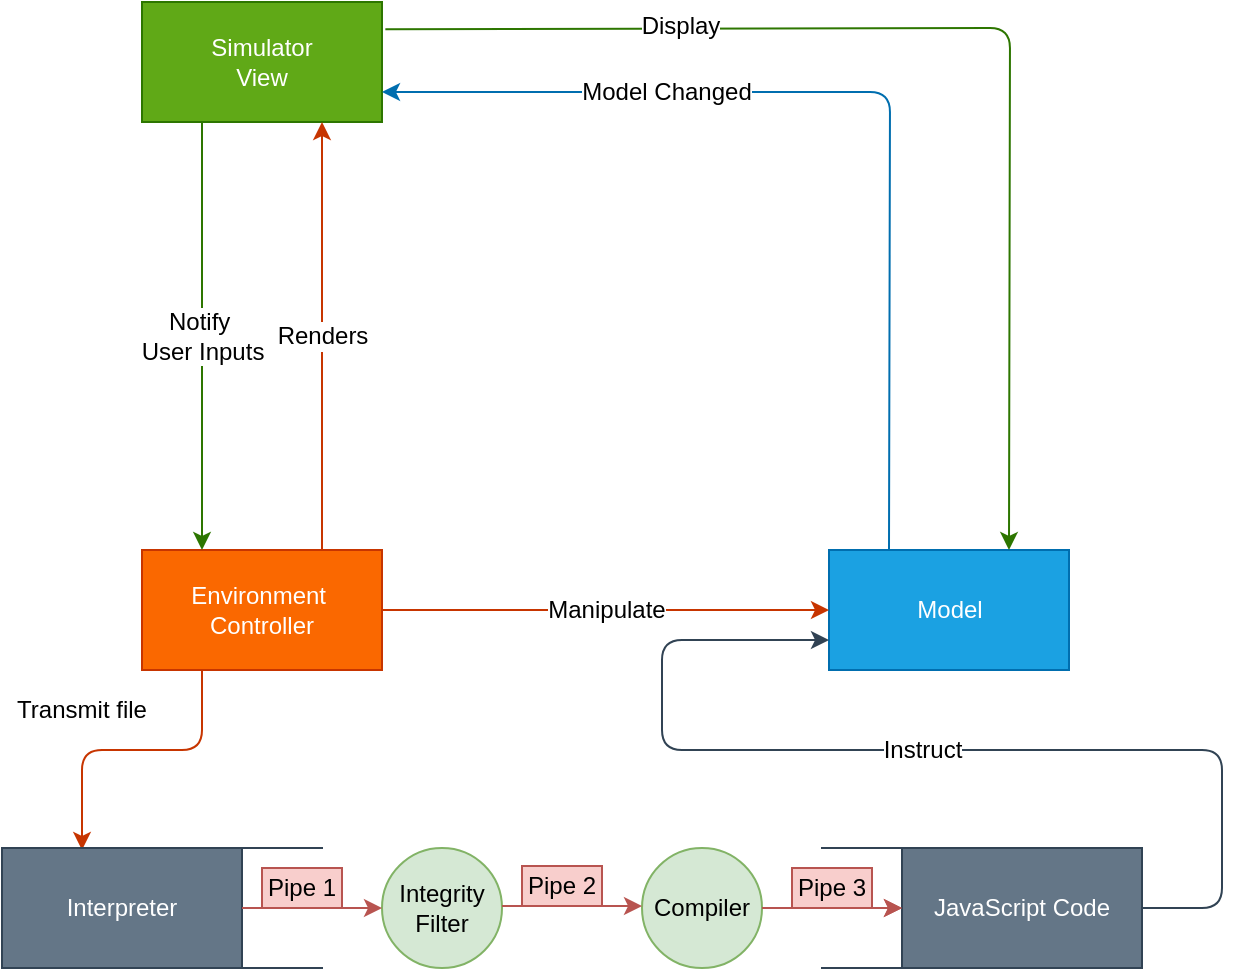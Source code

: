 <mxfile version="12.3.8" type="device" pages="2"><diagram id="1trE2REFxqnqZmuTRZyQ" name="Page-1"><mxGraphModel dx="1078" dy="568" grid="1" gridSize="10" guides="1" tooltips="1" connect="1" arrows="1" fold="1" page="1" pageScale="1" pageWidth="827" pageHeight="1169" math="0" shadow="0"><root><mxCell id="0"/><mxCell id="1" parent="0"/><mxCell id="OVcSoYiSIXlitFYiV0N6-7" value="Environment&amp;nbsp; Controller" style="rounded=0;whiteSpace=wrap;html=1;fillColor=#fa6800;strokeColor=#C73500;fontColor=#ffffff;" parent="1" vertex="1"><mxGeometry x="150" y="551" width="120" height="60" as="geometry"/></mxCell><mxCell id="OVcSoYiSIXlitFYiV0N6-8" value="Simulator&lt;br&gt;View" style="rounded=0;whiteSpace=wrap;html=1;fillColor=#60a917;strokeColor=#2D7600;fontColor=#ffffff;" parent="1" vertex="1"><mxGeometry x="150" y="277" width="120" height="60" as="geometry"/></mxCell><mxCell id="OVcSoYiSIXlitFYiV0N6-22" value="Model" style="rounded=0;whiteSpace=wrap;html=1;fillColor=#1ba1e2;strokeColor=#006EAF;fontColor=#ffffff;" parent="1" vertex="1"><mxGeometry x="493.5" y="551" width="120" height="60" as="geometry"/></mxCell><mxCell id="OVcSoYiSIXlitFYiV0N6-23" value="Notify&amp;nbsp;&lt;br style=&quot;font-size: 12px;&quot;&gt;User Inputs" style="endArrow=classic;html=1;entryX=0.25;entryY=0;entryDx=0;entryDy=0;exitX=0.25;exitY=1;exitDx=0;exitDy=0;fillColor=#60a917;strokeColor=#2D7600;fontSize=12;" parent="1" source="OVcSoYiSIXlitFYiV0N6-8" target="OVcSoYiSIXlitFYiV0N6-7" edge="1"><mxGeometry width="50" height="50" relative="1" as="geometry"><mxPoint x="150.72" y="364.664" as="sourcePoint"/><mxPoint x="80" y="431" as="targetPoint"/><Array as="points"><mxPoint x="180" y="440"/></Array></mxGeometry></mxCell><mxCell id="OVcSoYiSIXlitFYiV0N6-29" value="Manipulate" style="endArrow=classic;html=1;exitX=1;exitY=0.5;exitDx=0;exitDy=0;entryX=0;entryY=0.5;entryDx=0;entryDy=0;fillColor=#fa6800;strokeColor=#C73500;fontSize=12;" parent="1" source="OVcSoYiSIXlitFYiV0N6-7" target="OVcSoYiSIXlitFYiV0N6-22" edge="1"><mxGeometry width="50" height="50" relative="1" as="geometry"><mxPoint x="450" y="621" as="sourcePoint"/><mxPoint x="480" y="581" as="targetPoint"/></mxGeometry></mxCell><mxCell id="OVcSoYiSIXlitFYiV0N6-30" value="Display" style="endArrow=classic;html=1;exitX=1.014;exitY=0.228;exitDx=0;exitDy=0;entryX=0.75;entryY=0;entryDx=0;entryDy=0;fillColor=#60a917;strokeColor=#2D7600;fontSize=12;exitPerimeter=0;" parent="1" source="OVcSoYiSIXlitFYiV0N6-8" target="OVcSoYiSIXlitFYiV0N6-22" edge="1"><mxGeometry x="-0.485" y="1" width="50" height="50" relative="1" as="geometry"><mxPoint x="610" y="545" as="sourcePoint"/><mxPoint x="520" y="531" as="targetPoint"/><Array as="points"><mxPoint x="584" y="290"/></Array><mxPoint as="offset"/></mxGeometry></mxCell><mxCell id="OVcSoYiSIXlitFYiV0N6-34" value="Instruct" style="endArrow=classic;html=1;entryX=0;entryY=0.75;entryDx=0;entryDy=0;exitX=1;exitY=0.5;exitDx=0;exitDy=0;fontSize=12;fillColor=#647687;strokeColor=#314354;" parent="1" source="lw776hHeKgo3wFGgpsky-15" target="OVcSoYiSIXlitFYiV0N6-22" edge="1"><mxGeometry width="50" height="50" relative="1" as="geometry"><mxPoint x="690" y="730" as="sourcePoint"/><mxPoint x="690" y="606" as="targetPoint"/><Array as="points"><mxPoint x="690" y="730"/><mxPoint x="690" y="651"/><mxPoint x="640" y="651"/><mxPoint x="410" y="651"/><mxPoint x="410" y="596"/></Array></mxGeometry></mxCell><mxCell id="OVcSoYiSIXlitFYiV0N6-39" value="Renders" style="endArrow=classic;html=1;exitX=0.75;exitY=0;exitDx=0;exitDy=0;fillColor=#fa6800;strokeColor=#C73500;entryX=0.75;entryY=1;entryDx=0;entryDy=0;fontSize=12;" parent="1" source="OVcSoYiSIXlitFYiV0N6-7" target="OVcSoYiSIXlitFYiV0N6-8" edge="1"><mxGeometry width="50" height="50" relative="1" as="geometry"><mxPoint x="255" y="530" as="sourcePoint"/><mxPoint x="240" y="340" as="targetPoint"/></mxGeometry></mxCell><mxCell id="R7-smUtsUtTTinOIe5R--2" value="" style="endArrow=classic;html=1;exitX=0.25;exitY=1;exitDx=0;exitDy=0;entryX=0.5;entryY=0;entryDx=0;entryDy=0;fillColor=#fa6800;strokeColor=#C73500;" parent="1" source="OVcSoYiSIXlitFYiV0N6-7" edge="1"><mxGeometry width="50" height="50" relative="1" as="geometry"><mxPoint x="60" y="671" as="sourcePoint"/><mxPoint x="120" y="701" as="targetPoint"/><Array as="points"><mxPoint x="180" y="651"/><mxPoint x="120" y="651"/></Array></mxGeometry></mxCell><mxCell id="R7-smUtsUtTTinOIe5R--3" value="Transmit file" style="text;html=1;strokeColor=none;fillColor=none;align=center;verticalAlign=middle;whiteSpace=wrap;rounded=0;" parent="1" vertex="1"><mxGeometry x="80" y="621" width="80" height="20" as="geometry"/></mxCell><mxCell id="lw776hHeKgo3wFGgpsky-14" value="Interpreter" style="rounded=0;whiteSpace=wrap;html=1;fillColor=#647687;strokeColor=#314354;fontColor=#ffffff;" vertex="1" parent="1"><mxGeometry x="80" y="700" width="120" height="60" as="geometry"/></mxCell><mxCell id="lw776hHeKgo3wFGgpsky-15" value="JavaScript Code" style="rounded=0;whiteSpace=wrap;html=1;fillColor=#647687;strokeColor=#314354;fontColor=#ffffff;" vertex="1" parent="1"><mxGeometry x="530" y="700" width="120" height="60" as="geometry"/></mxCell><mxCell id="lw776hHeKgo3wFGgpsky-16" value="" style="shape=partialRectangle;whiteSpace=wrap;html=1;left=0;right=0;fillColor=none;strokeColor=#314354;fontColor=#ffffff;" vertex="1" parent="1"><mxGeometry x="200" y="700" width="40" height="60" as="geometry"/></mxCell><mxCell id="lw776hHeKgo3wFGgpsky-17" value="" style="shape=partialRectangle;whiteSpace=wrap;html=1;left=0;right=0;fillColor=none;rotation=180;strokeColor=#314354;fontColor=#ffffff;" vertex="1" parent="1"><mxGeometry x="490" y="700" width="40" height="60" as="geometry"/></mxCell><mxCell id="lw776hHeKgo3wFGgpsky-18" value="Integrity Filter" style="ellipse;whiteSpace=wrap;html=1;aspect=fixed;fillColor=#d5e8d4;strokeColor=#82b366;" vertex="1" parent="1"><mxGeometry x="270" y="700" width="60" height="60" as="geometry"/></mxCell><mxCell id="lw776hHeKgo3wFGgpsky-19" value="" style="edgeStyle=orthogonalEdgeStyle;rounded=0;orthogonalLoop=1;jettySize=auto;html=1;fillColor=#f8cecc;strokeColor=#b85450;" edge="1" parent="1" source="lw776hHeKgo3wFGgpsky-20" target="lw776hHeKgo3wFGgpsky-15"><mxGeometry relative="1" as="geometry"/></mxCell><mxCell id="lw776hHeKgo3wFGgpsky-20" value="Compiler" style="ellipse;whiteSpace=wrap;html=1;aspect=fixed;fillColor=#d5e8d4;strokeColor=#82b366;" vertex="1" parent="1"><mxGeometry x="400" y="700" width="60" height="60" as="geometry"/></mxCell><mxCell id="lw776hHeKgo3wFGgpsky-21" value="" style="endArrow=classic;html=1;exitX=0;exitY=0.5;exitDx=0;exitDy=0;entryX=0;entryY=0.5;entryDx=0;entryDy=0;fillColor=#f8cecc;strokeColor=#b85450;" edge="1" parent="1" source="lw776hHeKgo3wFGgpsky-16" target="lw776hHeKgo3wFGgpsky-18"><mxGeometry width="50" height="50" relative="1" as="geometry"><mxPoint x="200" y="810" as="sourcePoint"/><mxPoint x="250" y="760" as="targetPoint"/></mxGeometry></mxCell><mxCell id="lw776hHeKgo3wFGgpsky-22" value="" style="endArrow=classic;html=1;exitX=0;exitY=0.5;exitDx=0;exitDy=0;entryX=0;entryY=0.5;entryDx=0;entryDy=0;fillColor=#f8cecc;strokeColor=#b85450;" edge="1" parent="1"><mxGeometry width="50" height="50" relative="1" as="geometry"><mxPoint x="460" y="730" as="sourcePoint"/><mxPoint x="530" y="730" as="targetPoint"/></mxGeometry></mxCell><mxCell id="lw776hHeKgo3wFGgpsky-23" value="Pipe 1" style="text;html=1;strokeColor=#b85450;fillColor=#f8cecc;align=center;verticalAlign=middle;whiteSpace=wrap;rounded=0;" vertex="1" parent="1"><mxGeometry x="210" y="710" width="40" height="20" as="geometry"/></mxCell><mxCell id="lw776hHeKgo3wFGgpsky-24" value="Pipe 2" style="text;html=1;strokeColor=#b85450;fillColor=#f8cecc;align=center;verticalAlign=middle;whiteSpace=wrap;rounded=0;" vertex="1" parent="1"><mxGeometry x="340" y="709" width="40" height="20" as="geometry"/></mxCell><mxCell id="lw776hHeKgo3wFGgpsky-25" value="Pipe 3" style="text;html=1;strokeColor=#b85450;fillColor=#f8cecc;align=center;verticalAlign=middle;whiteSpace=wrap;rounded=0;" vertex="1" parent="1"><mxGeometry x="475" y="710" width="40" height="20" as="geometry"/></mxCell><mxCell id="lw776hHeKgo3wFGgpsky-26" value="" style="endArrow=classic;html=1;exitX=0;exitY=0.5;exitDx=0;exitDy=0;entryX=0;entryY=0.5;entryDx=0;entryDy=0;fillColor=#f8cecc;strokeColor=#b85450;" edge="1" parent="1"><mxGeometry width="50" height="50" relative="1" as="geometry"><mxPoint x="330" y="729" as="sourcePoint"/><mxPoint x="400.0" y="729" as="targetPoint"/></mxGeometry></mxCell><mxCell id="lw776hHeKgo3wFGgpsky-27" value="Model Changed" style="endArrow=classic;html=1;exitX=0.25;exitY=0;exitDx=0;exitDy=0;entryX=1;entryY=0.75;entryDx=0;entryDy=0;fillColor=#1ba1e2;strokeColor=#006EAF;fontSize=12;" edge="1" parent="1" source="OVcSoYiSIXlitFYiV0N6-22" target="OVcSoYiSIXlitFYiV0N6-8"><mxGeometry x="0.415" width="50" height="50" relative="1" as="geometry"><mxPoint x="395" y="435.5" as="sourcePoint"/><mxPoint x="445" y="385.5" as="targetPoint"/><Array as="points"><mxPoint x="524" y="322"/></Array><mxPoint as="offset"/></mxGeometry></mxCell></root></mxGraphModel></diagram><diagram id="a9G28o7kyk61H317D1lF" name="Page-2"><mxGraphModel dx="916" dy="483" grid="1" gridSize="10" guides="1" tooltips="1" connect="1" arrows="1" fold="1" page="1" pageScale="1" pageWidth="827" pageHeight="1169" math="0" shadow="0"><root><mxCell id="RLQP86EGyR1XnNiT6Pg1-0"/><mxCell id="RLQP86EGyR1XnNiT6Pg1-1" parent="RLQP86EGyR1XnNiT6Pg1-0"/><mxCell id="1evIH6MbEA4LZFhDcLXo-0" value="Creator Controller" style="rounded=0;whiteSpace=wrap;html=1;fillColor=#fa6800;strokeColor=#C73500;fontColor=#ffffff;" vertex="1" parent="RLQP86EGyR1XnNiT6Pg1-1"><mxGeometry x="50" y="294" width="120" height="60" as="geometry"/></mxCell><mxCell id="1evIH6MbEA4LZFhDcLXo-1" value="Creator&lt;br&gt;View" style="rounded=0;whiteSpace=wrap;html=1;fillColor=#60a917;strokeColor=#2D7600;fontColor=#ffffff;" vertex="1" parent="RLQP86EGyR1XnNiT6Pg1-1"><mxGeometry x="50" y="20" width="120" height="60" as="geometry"/></mxCell><mxCell id="1evIH6MbEA4LZFhDcLXo-2" value="Model" style="rounded=0;whiteSpace=wrap;html=1;fillColor=#1ba1e2;strokeColor=#006EAF;fontColor=#ffffff;" vertex="1" parent="RLQP86EGyR1XnNiT6Pg1-1"><mxGeometry x="393.5" y="294" width="120" height="60" as="geometry"/></mxCell><mxCell id="1evIH6MbEA4LZFhDcLXo-3" value="Notify&amp;nbsp;&lt;br style=&quot;font-size: 12px;&quot;&gt;User Inputs" style="endArrow=classic;html=1;entryX=0.25;entryY=0;entryDx=0;entryDy=0;exitX=0.25;exitY=1;exitDx=0;exitDy=0;fillColor=#60a917;strokeColor=#2D7600;fontSize=12;" edge="1" parent="RLQP86EGyR1XnNiT6Pg1-1" source="1evIH6MbEA4LZFhDcLXo-1" target="1evIH6MbEA4LZFhDcLXo-0"><mxGeometry width="50" height="50" relative="1" as="geometry"><mxPoint x="50.72" y="107.664" as="sourcePoint"/><mxPoint x="-20" y="174" as="targetPoint"/><Array as="points"><mxPoint x="80" y="183"/></Array></mxGeometry></mxCell><mxCell id="1evIH6MbEA4LZFhDcLXo-4" value="Manipulate" style="endArrow=classic;html=1;exitX=1;exitY=0.5;exitDx=0;exitDy=0;entryX=0;entryY=0.5;entryDx=0;entryDy=0;fillColor=#fa6800;strokeColor=#C73500;fontSize=12;" edge="1" parent="RLQP86EGyR1XnNiT6Pg1-1" source="1evIH6MbEA4LZFhDcLXo-0" target="1evIH6MbEA4LZFhDcLXo-2"><mxGeometry width="50" height="50" relative="1" as="geometry"><mxPoint x="350" y="364" as="sourcePoint"/><mxPoint x="380" y="324" as="targetPoint"/></mxGeometry></mxCell><mxCell id="1evIH6MbEA4LZFhDcLXo-6" value="Renders" style="endArrow=classic;html=1;exitX=0.75;exitY=0;exitDx=0;exitDy=0;fillColor=#fa6800;strokeColor=#C73500;entryX=0.75;entryY=1;entryDx=0;entryDy=0;fontSize=12;" edge="1" parent="RLQP86EGyR1XnNiT6Pg1-1" source="1evIH6MbEA4LZFhDcLXo-0" target="1evIH6MbEA4LZFhDcLXo-1"><mxGeometry width="50" height="50" relative="1" as="geometry"><mxPoint x="155" y="273" as="sourcePoint"/><mxPoint x="140" y="83" as="targetPoint"/></mxGeometry></mxCell><mxCell id="1evIH6MbEA4LZFhDcLXo-7" value="Model Changed" style="endArrow=classic;html=1;exitX=0.25;exitY=0;exitDx=0;exitDy=0;entryX=1;entryY=0.75;entryDx=0;entryDy=0;fillColor=#1ba1e2;strokeColor=#006EAF;fontSize=12;" edge="1" parent="RLQP86EGyR1XnNiT6Pg1-1" source="1evIH6MbEA4LZFhDcLXo-2" target="1evIH6MbEA4LZFhDcLXo-1"><mxGeometry x="0.415" width="50" height="50" relative="1" as="geometry"><mxPoint x="295" y="178.5" as="sourcePoint"/><mxPoint x="345" y="128.5" as="targetPoint"/><Array as="points"><mxPoint x="424" y="65"/></Array><mxPoint as="offset"/></mxGeometry></mxCell><mxCell id="OjwYVVreAc84zOc43nhl-0" value="Display" style="endArrow=classic;html=1;exitX=1.014;exitY=0.228;exitDx=0;exitDy=0;entryX=0.75;entryY=0;entryDx=0;entryDy=0;fillColor=#60a917;strokeColor=#2D7600;fontSize=12;exitPerimeter=0;" edge="1" parent="RLQP86EGyR1XnNiT6Pg1-1"><mxGeometry x="-0.485" y="1" width="50" height="50" relative="1" as="geometry"><mxPoint x="170.18" y="33.68" as="sourcePoint"/><mxPoint x="482.0" y="294" as="targetPoint"/><Array as="points"><mxPoint x="482.5" y="33"/></Array><mxPoint as="offset"/></mxGeometry></mxCell></root></mxGraphModel></diagram></mxfile>